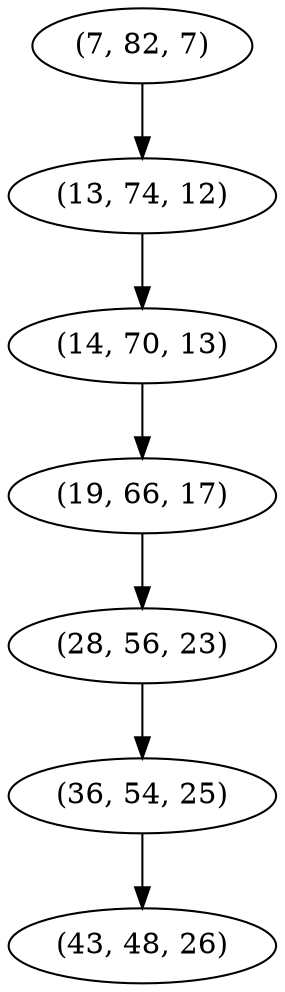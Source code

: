 digraph tree {
    "(7, 82, 7)";
    "(13, 74, 12)";
    "(14, 70, 13)";
    "(19, 66, 17)";
    "(28, 56, 23)";
    "(36, 54, 25)";
    "(43, 48, 26)";
    "(7, 82, 7)" -> "(13, 74, 12)";
    "(13, 74, 12)" -> "(14, 70, 13)";
    "(14, 70, 13)" -> "(19, 66, 17)";
    "(19, 66, 17)" -> "(28, 56, 23)";
    "(28, 56, 23)" -> "(36, 54, 25)";
    "(36, 54, 25)" -> "(43, 48, 26)";
}

